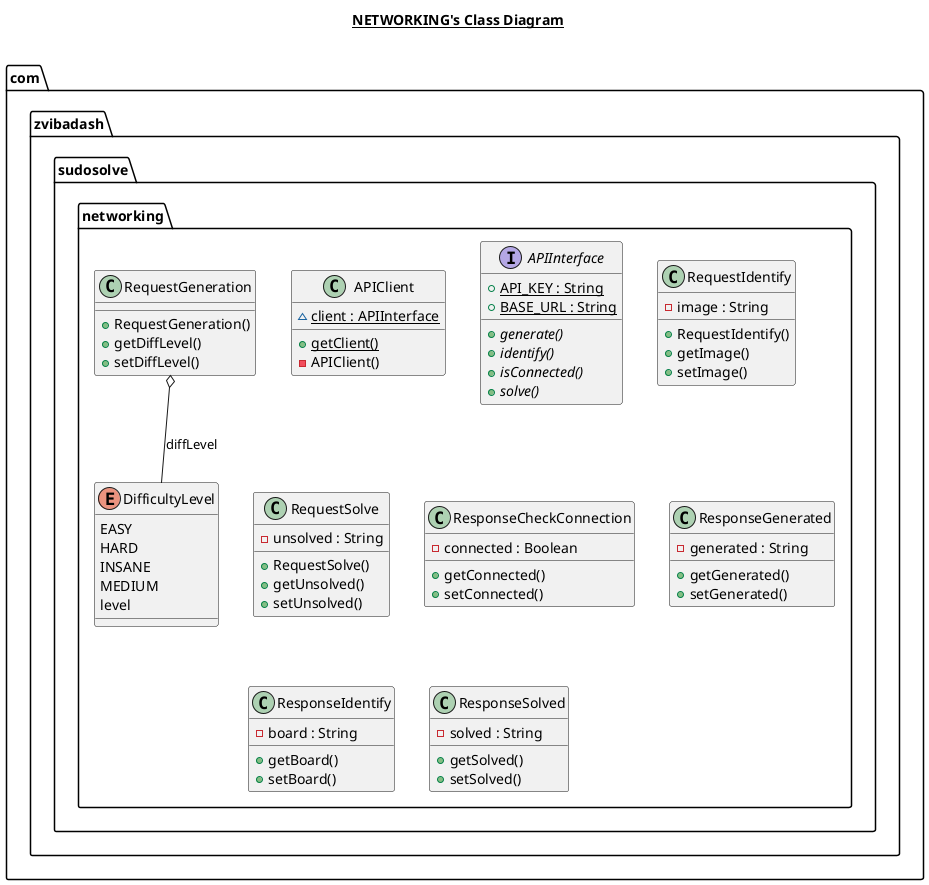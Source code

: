 @startuml

title __NETWORKING's Class Diagram__\n

  namespace com.zvibadash.sudosolve {
    namespace networking {
      class com.zvibadash.sudosolve.networking.APIClient {
          {static} ~ client : APIInterface
          {static} + getClient()
          - APIClient()
      }
    }
  }
  

  namespace com.zvibadash.sudosolve {
    namespace networking {
      interface com.zvibadash.sudosolve.networking.APIInterface {
          {static} + API_KEY : String
          {static} + BASE_URL : String
          {abstract} + generate()
          {abstract} + identify()
          {abstract} + isConnected()
          {abstract} + solve()
      }
    }
  }
  

  namespace com.zvibadash.sudosolve {
    namespace networking {
      enum DifficultyLevel {
        EASY
        HARD
        INSANE
        MEDIUM
        level
      }
    }
  }
  

  namespace com.zvibadash.sudosolve {
    namespace networking {
      class com.zvibadash.sudosolve.networking.RequestGeneration {
          + RequestGeneration()
          + getDiffLevel()
          + setDiffLevel()
      }
    }
  }
  

  namespace com.zvibadash.sudosolve {
    namespace networking {
      class com.zvibadash.sudosolve.networking.RequestIdentify {
          - image : String
          + RequestIdentify()
          + getImage()
          + setImage()
      }
    }
  }
  

  namespace com.zvibadash.sudosolve {
    namespace networking {
      class com.zvibadash.sudosolve.networking.RequestSolve {
          - unsolved : String
          + RequestSolve()
          + getUnsolved()
          + setUnsolved()
      }
    }
  }
  

  namespace com.zvibadash.sudosolve {
    namespace networking {
      class com.zvibadash.sudosolve.networking.ResponseCheckConnection {
          - connected : Boolean
          + getConnected()
          + setConnected()
      }
    }
  }
  

  namespace com.zvibadash.sudosolve {
    namespace networking {
      class com.zvibadash.sudosolve.networking.ResponseGenerated {
          - generated : String
          + getGenerated()
          + setGenerated()
      }
    }
  }
  

  namespace com.zvibadash.sudosolve {
    namespace networking {
      class com.zvibadash.sudosolve.networking.ResponseIdentify {
          - board : String
          + getBoard()
          + setBoard()
      }
    }
  }
  

  namespace com.zvibadash.sudosolve {
    namespace networking {
      class com.zvibadash.sudosolve.networking.ResponseSolved {
          - solved : String
          + getSolved()
          + setSolved()
      }
    }
  }
  

  com.zvibadash.sudosolve.networking.RequestGeneration o-- com.zvibadash.sudosolve.networking.DifficultyLevel : diffLevel

@enduml
